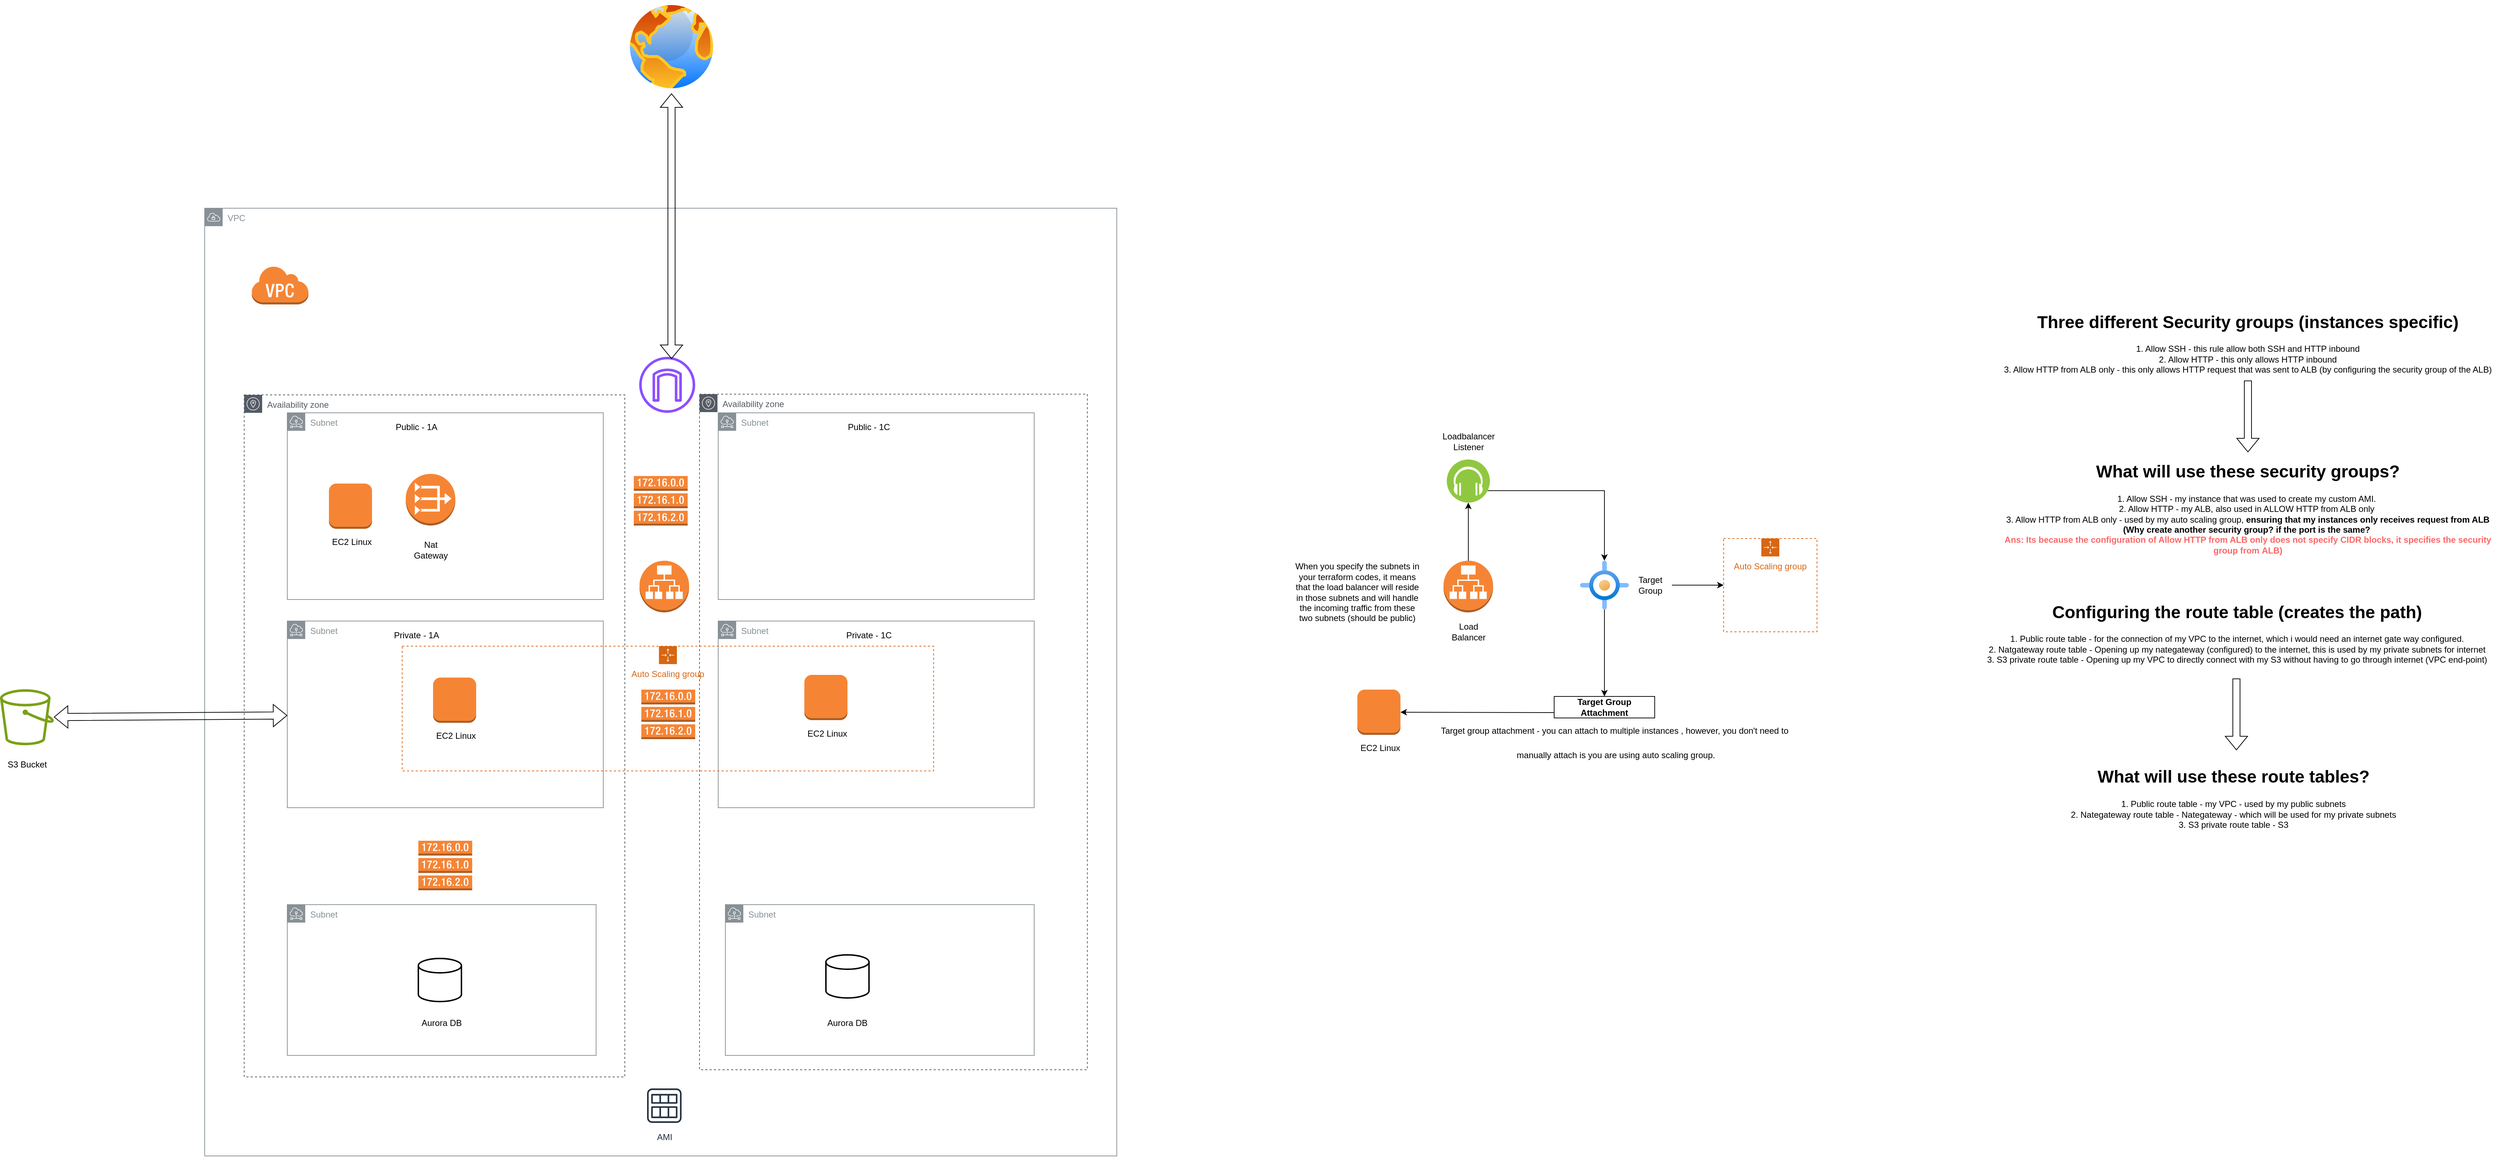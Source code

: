<mxfile version="24.7.6">
  <diagram name="Page-1" id="p9HYjWT8tbd6QwJP4l6s">
    <mxGraphModel dx="2735" dy="2449" grid="1" gridSize="10" guides="1" tooltips="1" connect="1" arrows="1" fold="1" page="1" pageScale="1" pageWidth="827" pageHeight="1169" math="0" shadow="0">
      <root>
        <mxCell id="0" />
        <mxCell id="1" parent="0" />
        <mxCell id="Vkwi1uemp1FhmpMpcFgj-1" value="" style="outlineConnect=0;dashed=0;verticalLabelPosition=bottom;verticalAlign=top;align=center;html=1;shape=mxgraph.aws3.virtual_private_cloud;fillColor=#F58534;gradientColor=none;" parent="1" vertex="1">
          <mxGeometry x="130" y="70" width="79.5" height="54" as="geometry" />
        </mxCell>
        <mxCell id="Vkwi1uemp1FhmpMpcFgj-2" value="VPC" style="sketch=0;outlineConnect=0;gradientColor=none;html=1;whiteSpace=wrap;fontSize=12;fontStyle=0;shape=mxgraph.aws4.group;grIcon=mxgraph.aws4.group_vpc;strokeColor=#879196;fillColor=none;verticalAlign=top;align=left;spacingLeft=30;fontColor=#879196;dashed=0;" parent="1" vertex="1">
          <mxGeometry x="65" y="-10" width="1270" height="1320" as="geometry" />
        </mxCell>
        <mxCell id="Vkwi1uemp1FhmpMpcFgj-3" value="Subnet" style="sketch=0;outlineConnect=0;gradientColor=none;html=1;whiteSpace=wrap;fontSize=12;fontStyle=0;shape=mxgraph.aws4.group;grIcon=mxgraph.aws4.group_subnet;strokeColor=#879196;fillColor=none;verticalAlign=top;align=left;spacingLeft=30;fontColor=#879196;dashed=0;" parent="1" vertex="1">
          <mxGeometry x="180" y="275" width="440" height="260" as="geometry" />
        </mxCell>
        <mxCell id="Vkwi1uemp1FhmpMpcFgj-4" value="Subnet" style="sketch=0;outlineConnect=0;gradientColor=none;html=1;whiteSpace=wrap;fontSize=12;fontStyle=0;shape=mxgraph.aws4.group;grIcon=mxgraph.aws4.group_subnet;strokeColor=#879196;fillColor=none;verticalAlign=top;align=left;spacingLeft=30;fontColor=#879196;dashed=0;" parent="1" vertex="1">
          <mxGeometry x="180" y="565" width="440" height="260" as="geometry" />
        </mxCell>
        <mxCell id="Vkwi1uemp1FhmpMpcFgj-5" value="Subnet" style="sketch=0;outlineConnect=0;gradientColor=none;html=1;whiteSpace=wrap;fontSize=12;fontStyle=0;shape=mxgraph.aws4.group;grIcon=mxgraph.aws4.group_subnet;strokeColor=#879196;fillColor=none;verticalAlign=top;align=left;spacingLeft=30;fontColor=#879196;dashed=0;" parent="1" vertex="1">
          <mxGeometry x="780" y="275" width="440" height="260" as="geometry" />
        </mxCell>
        <mxCell id="Vkwi1uemp1FhmpMpcFgj-6" value="Subnet" style="sketch=0;outlineConnect=0;gradientColor=none;html=1;whiteSpace=wrap;fontSize=12;fontStyle=0;shape=mxgraph.aws4.group;grIcon=mxgraph.aws4.group_subnet;strokeColor=#879196;fillColor=none;verticalAlign=top;align=left;spacingLeft=30;fontColor=#879196;dashed=0;" parent="1" vertex="1">
          <mxGeometry x="780" y="565" width="440" height="260" as="geometry" />
        </mxCell>
        <mxCell id="Vkwi1uemp1FhmpMpcFgj-7" value="Availability zone" style="sketch=0;outlineConnect=0;gradientColor=none;html=1;whiteSpace=wrap;fontSize=12;fontStyle=0;shape=mxgraph.aws4.group;grIcon=mxgraph.aws4.group_availability_zone;strokeColor=#545B64;fillColor=none;verticalAlign=top;align=left;spacingLeft=30;fontColor=#545B64;dashed=1;" parent="1" vertex="1">
          <mxGeometry x="120" y="250" width="530" height="950" as="geometry" />
        </mxCell>
        <mxCell id="Vkwi1uemp1FhmpMpcFgj-8" value="Availability zone" style="sketch=0;outlineConnect=0;gradientColor=none;html=1;whiteSpace=wrap;fontSize=12;fontStyle=0;shape=mxgraph.aws4.group;grIcon=mxgraph.aws4.group_availability_zone;strokeColor=#545B64;fillColor=none;verticalAlign=top;align=left;spacingLeft=30;fontColor=#545B64;dashed=1;" parent="1" vertex="1">
          <mxGeometry x="754" y="249" width="540" height="941" as="geometry" />
        </mxCell>
        <mxCell id="Vkwi1uemp1FhmpMpcFgj-9" value="" style="sketch=0;outlineConnect=0;fontColor=#232F3E;gradientColor=none;fillColor=#8C4FFF;strokeColor=none;dashed=0;verticalLabelPosition=bottom;verticalAlign=top;align=center;html=1;fontSize=12;fontStyle=0;aspect=fixed;pointerEvents=1;shape=mxgraph.aws4.internet_gateway;" parent="1" vertex="1">
          <mxGeometry x="670" y="197" width="78" height="78" as="geometry" />
        </mxCell>
        <mxCell id="Vkwi1uemp1FhmpMpcFgj-10" value="" style="image;aspect=fixed;perimeter=ellipsePerimeter;html=1;align=center;shadow=0;dashed=0;spacingTop=3;image=img/lib/active_directory/internet_globe.svg;" parent="1" vertex="1">
          <mxGeometry x="650" y="-300" width="130" height="130" as="geometry" />
        </mxCell>
        <mxCell id="Vkwi1uemp1FhmpMpcFgj-11" value="" style="shape=flexArrow;endArrow=classic;startArrow=classic;html=1;rounded=0;entryX=0.5;entryY=1;entryDx=0;entryDy=0;" parent="1" target="Vkwi1uemp1FhmpMpcFgj-10" edge="1">
          <mxGeometry width="100" height="100" relative="1" as="geometry">
            <mxPoint x="715" y="200" as="sourcePoint" />
            <mxPoint x="790" y="380" as="targetPoint" />
          </mxGeometry>
        </mxCell>
        <mxCell id="LoJhDoDqKrCYPIB8af0b-3" value="" style="group" parent="1" vertex="1" connectable="0">
          <mxGeometry x="-220" y="660" width="75" height="120" as="geometry" />
        </mxCell>
        <mxCell id="LoJhDoDqKrCYPIB8af0b-1" value="" style="sketch=0;outlineConnect=0;fontColor=#232F3E;gradientColor=none;fillColor=#7AA116;strokeColor=none;dashed=0;verticalLabelPosition=bottom;verticalAlign=top;align=center;html=1;fontSize=12;fontStyle=0;aspect=fixed;pointerEvents=1;shape=mxgraph.aws4.bucket;" parent="LoJhDoDqKrCYPIB8af0b-3" vertex="1">
          <mxGeometry width="75" height="78" as="geometry" />
        </mxCell>
        <mxCell id="LoJhDoDqKrCYPIB8af0b-2" value="S3 Bucket" style="text;html=1;align=center;verticalAlign=middle;whiteSpace=wrap;rounded=0;" parent="LoJhDoDqKrCYPIB8af0b-3" vertex="1">
          <mxGeometry x="7.5" y="90" width="60" height="30" as="geometry" />
        </mxCell>
        <mxCell id="LoJhDoDqKrCYPIB8af0b-7" value="Private - 1A" style="text;html=1;align=center;verticalAlign=middle;whiteSpace=wrap;rounded=0;" parent="1" vertex="1">
          <mxGeometry x="250" y="570" width="220" height="30" as="geometry" />
        </mxCell>
        <mxCell id="LoJhDoDqKrCYPIB8af0b-8" value="Private - 1C" style="text;html=1;align=center;verticalAlign=middle;whiteSpace=wrap;rounded=0;" parent="1" vertex="1">
          <mxGeometry x="880" y="570" width="220" height="30" as="geometry" />
        </mxCell>
        <mxCell id="LoJhDoDqKrCYPIB8af0b-9" value="Public - 1A" style="text;html=1;align=center;verticalAlign=middle;whiteSpace=wrap;rounded=0;" parent="1" vertex="1">
          <mxGeometry x="250" y="280" width="220" height="30" as="geometry" />
        </mxCell>
        <mxCell id="LoJhDoDqKrCYPIB8af0b-10" value="Public - 1C" style="text;html=1;align=center;verticalAlign=middle;whiteSpace=wrap;rounded=0;" parent="1" vertex="1">
          <mxGeometry x="880" y="280" width="220" height="30" as="geometry" />
        </mxCell>
        <mxCell id="LoJhDoDqKrCYPIB8af0b-11" value="" style="outlineConnect=0;dashed=0;verticalLabelPosition=bottom;verticalAlign=top;align=center;html=1;shape=mxgraph.aws3.route_table;fillColor=#F58536;gradientColor=none;" parent="1" vertex="1">
          <mxGeometry x="662.5" y="363" width="75" height="69" as="geometry" />
        </mxCell>
        <mxCell id="LoJhDoDqKrCYPIB8af0b-12" value="" style="outlineConnect=0;dashed=0;verticalLabelPosition=bottom;verticalAlign=top;align=center;html=1;shape=mxgraph.aws3.route_table;fillColor=#F58536;gradientColor=none;" parent="1" vertex="1">
          <mxGeometry x="673" y="660.5" width="75" height="69" as="geometry" />
        </mxCell>
        <mxCell id="LoJhDoDqKrCYPIB8af0b-15" value="" style="group" parent="1" vertex="1" connectable="0">
          <mxGeometry x="345" y="360" width="69" height="121" as="geometry" />
        </mxCell>
        <mxCell id="LoJhDoDqKrCYPIB8af0b-13" value="" style="outlineConnect=0;dashed=0;verticalLabelPosition=bottom;verticalAlign=top;align=center;html=1;shape=mxgraph.aws3.vpc_nat_gateway;fillColor=#F58534;gradientColor=none;" parent="LoJhDoDqKrCYPIB8af0b-15" vertex="1">
          <mxGeometry width="69" height="72" as="geometry" />
        </mxCell>
        <mxCell id="LoJhDoDqKrCYPIB8af0b-14" value="Nat Gateway" style="text;html=1;align=center;verticalAlign=middle;whiteSpace=wrap;rounded=0;" parent="LoJhDoDqKrCYPIB8af0b-15" vertex="1">
          <mxGeometry x="4.5" y="91" width="60" height="30" as="geometry" />
        </mxCell>
        <mxCell id="LoJhDoDqKrCYPIB8af0b-21" value="" style="shape=flexArrow;endArrow=classic;startArrow=classic;html=1;rounded=0;" parent="1" source="LoJhDoDqKrCYPIB8af0b-1" target="Vkwi1uemp1FhmpMpcFgj-4" edge="1">
          <mxGeometry width="100" height="100" relative="1" as="geometry">
            <mxPoint x="683" y="705" as="sourcePoint" />
            <mxPoint x="630" y="705" as="targetPoint" />
          </mxGeometry>
        </mxCell>
        <mxCell id="LoJhDoDqKrCYPIB8af0b-22" value="" style="outlineConnect=0;dashed=0;verticalLabelPosition=bottom;verticalAlign=top;align=center;html=1;shape=mxgraph.aws3.route_table;fillColor=#F58536;gradientColor=none;" parent="1" vertex="1">
          <mxGeometry x="362.5" y="871" width="75" height="69" as="geometry" />
        </mxCell>
        <mxCell id="LoJhDoDqKrCYPIB8af0b-24" value="AMI" style="sketch=0;outlineConnect=0;fontColor=#232F3E;gradientColor=none;strokeColor=#232F3E;fillColor=#ffffff;dashed=0;verticalLabelPosition=bottom;verticalAlign=top;align=center;html=1;fontSize=12;fontStyle=0;aspect=fixed;shape=mxgraph.aws4.resourceIcon;resIcon=mxgraph.aws4.ami;" parent="1" vertex="1">
          <mxGeometry x="675" y="1210" width="60" height="60" as="geometry" />
        </mxCell>
        <mxCell id="ZKf3yMH0BYkcKzKcejfR-6" value="" style="group" parent="1" vertex="1" connectable="0">
          <mxGeometry x="238" y="373.5" width="62" height="96.5" as="geometry" />
        </mxCell>
        <mxCell id="ZKf3yMH0BYkcKzKcejfR-1" value="" style="outlineConnect=0;dashed=0;verticalLabelPosition=bottom;verticalAlign=top;align=center;html=1;shape=mxgraph.aws3.instance;fillColor=#F58534;gradientColor=none;" parent="ZKf3yMH0BYkcKzKcejfR-6" vertex="1">
          <mxGeometry width="60" height="63" as="geometry" />
        </mxCell>
        <mxCell id="ZKf3yMH0BYkcKzKcejfR-2" value="EC2 Linux" style="text;html=1;align=center;verticalAlign=middle;whiteSpace=wrap;rounded=0;" parent="ZKf3yMH0BYkcKzKcejfR-6" vertex="1">
          <mxGeometry x="2" y="66.5" width="60" height="30" as="geometry" />
        </mxCell>
        <mxCell id="ZKf3yMH0BYkcKzKcejfR-7" value="" style="outlineConnect=0;dashed=0;verticalLabelPosition=bottom;verticalAlign=top;align=center;html=1;shape=mxgraph.aws3.application_load_balancer;fillColor=#F58534;gradientColor=none;" parent="1" vertex="1">
          <mxGeometry x="670.5" y="481" width="69" height="72" as="geometry" />
        </mxCell>
        <mxCell id="ZKf3yMH0BYkcKzKcejfR-21" style="edgeStyle=orthogonalEdgeStyle;rounded=0;orthogonalLoop=1;jettySize=auto;html=1;" parent="1" source="ZKf3yMH0BYkcKzKcejfR-8" target="ZKf3yMH0BYkcKzKcejfR-9" edge="1">
          <mxGeometry relative="1" as="geometry">
            <mxPoint x="1824.5" y="460" as="targetPoint" />
          </mxGeometry>
        </mxCell>
        <mxCell id="ZKf3yMH0BYkcKzKcejfR-16" value="" style="group" parent="1" vertex="1" connectable="0">
          <mxGeometry x="1670" y="660.5" width="62" height="96.5" as="geometry" />
        </mxCell>
        <mxCell id="ZKf3yMH0BYkcKzKcejfR-17" value="" style="outlineConnect=0;dashed=0;verticalLabelPosition=bottom;verticalAlign=top;align=center;html=1;shape=mxgraph.aws3.instance;fillColor=#F58534;gradientColor=none;" parent="ZKf3yMH0BYkcKzKcejfR-16" vertex="1">
          <mxGeometry width="60" height="63" as="geometry" />
        </mxCell>
        <mxCell id="ZKf3yMH0BYkcKzKcejfR-18" value="EC2 Linux&lt;span style=&quot;color: rgba(0, 0, 0, 0); font-family: monospace; font-size: 0px; text-align: start; text-wrap: nowrap;&quot;&gt;%3CmxGraphModel%3E%3Croot%3E%3CmxCell%20id%3D%220%22%2F%3E%3CmxCell%20id%3D%221%22%20parent%3D%220%22%2F%3E%3CmxCell%20id%3D%222%22%20value%3D%22%22%20style%3D%22group%22%20vertex%3D%221%22%20connectable%3D%220%22%20parent%3D%221%22%3E%3CmxGeometry%20x%3D%221790%22%20y%3D%22660.5%22%20width%3D%2262%22%20height%3D%2296.5%22%20as%3D%22geometry%22%2F%3E%3C%2FmxCell%3E%3CmxCell%20id%3D%223%22%20value%3D%22%22%20style%3D%22outlineConnect%3D0%3Bdashed%3D0%3BverticalLabelPosition%3Dbottom%3BverticalAlign%3Dtop%3Balign%3Dcenter%3Bhtml%3D1%3Bshape%3Dmxgraph.aws3.instance%3BfillColor%3D%23F58534%3BgradientColor%3Dnone%3B%22%20vertex%3D%221%22%20parent%3D%222%22%3E%3CmxGeometry%20width%3D%2260%22%20height%3D%2263%22%20as%3D%22geometry%22%2F%3E%3C%2FmxCell%3E%3CmxCell%20id%3D%224%22%20value%3D%22EC2%20Linux%22%20style%3D%22text%3Bhtml%3D1%3Balign%3Dcenter%3BverticalAlign%3Dmiddle%3BwhiteSpace%3Dwrap%3Brounded%3D0%3B%22%20vertex%3D%221%22%20parent%3D%222%22%3E%3CmxGeometry%20x%3D%222%22%20y%3D%2266.5%22%20width%3D%2260%22%20height%3D%2230%22%20as%3D%22geometry%22%2F%3E%3C%2FmxCell%3E%3C%2Froot%3E%3C%2FmxGraphModel%3E&lt;/span&gt;" style="text;html=1;align=center;verticalAlign=middle;whiteSpace=wrap;rounded=0;" parent="ZKf3yMH0BYkcKzKcejfR-16" vertex="1">
          <mxGeometry x="2" y="66.5" width="60" height="30" as="geometry" />
        </mxCell>
        <mxCell id="ZKf3yMH0BYkcKzKcejfR-19" value="Target Group Attachment" style="fontStyle=1;whiteSpace=wrap;html=1;" parent="1" vertex="1">
          <mxGeometry x="1944" y="670" width="140" height="30" as="geometry" />
        </mxCell>
        <mxCell id="ZKf3yMH0BYkcKzKcejfR-24" value="" style="endArrow=classic;html=1;rounded=0;entryX=0.5;entryY=0;entryDx=0;entryDy=0;" parent="1" source="ZKf3yMH0BYkcKzKcejfR-15" target="ZKf3yMH0BYkcKzKcejfR-19" edge="1">
          <mxGeometry width="50" height="50" relative="1" as="geometry">
            <mxPoint x="1910" y="590" as="sourcePoint" />
            <mxPoint x="1960" y="540" as="targetPoint" />
          </mxGeometry>
        </mxCell>
        <mxCell id="ZKf3yMH0BYkcKzKcejfR-25" value="" style="endArrow=classic;html=1;rounded=0;entryX=1;entryY=0.5;entryDx=0;entryDy=0;exitX=0;exitY=0.75;exitDx=0;exitDy=0;entryPerimeter=0;" parent="1" source="ZKf3yMH0BYkcKzKcejfR-19" target="ZKf3yMH0BYkcKzKcejfR-17" edge="1">
          <mxGeometry width="50" height="50" relative="1" as="geometry">
            <mxPoint x="2027" y="559" as="sourcePoint" />
            <mxPoint x="2040" y="690" as="targetPoint" />
          </mxGeometry>
        </mxCell>
        <mxCell id="ZKf3yMH0BYkcKzKcejfR-26" style="edgeStyle=orthogonalEdgeStyle;rounded=0;orthogonalLoop=1;jettySize=auto;html=1;exitX=1;exitY=0.75;exitDx=0;exitDy=0;" parent="1" source="ZKf3yMH0BYkcKzKcejfR-9" target="ZKf3yMH0BYkcKzKcejfR-15" edge="1">
          <mxGeometry relative="1" as="geometry">
            <mxPoint x="1835" y="410" as="targetPoint" />
            <mxPoint x="1835" y="491" as="sourcePoint" />
          </mxGeometry>
        </mxCell>
        <mxCell id="ZKf3yMH0BYkcKzKcejfR-35" value="" style="group" parent="1" vertex="1" connectable="0">
          <mxGeometry x="1790" y="481" width="69" height="114" as="geometry" />
        </mxCell>
        <mxCell id="ZKf3yMH0BYkcKzKcejfR-8" value="" style="outlineConnect=0;dashed=0;verticalLabelPosition=bottom;verticalAlign=top;align=center;html=1;shape=mxgraph.aws3.application_load_balancer;fillColor=#F58534;gradientColor=none;" parent="ZKf3yMH0BYkcKzKcejfR-35" vertex="1">
          <mxGeometry width="69" height="72" as="geometry" />
        </mxCell>
        <mxCell id="ZKf3yMH0BYkcKzKcejfR-33" value="Load Balancer" style="text;html=1;align=center;verticalAlign=middle;whiteSpace=wrap;rounded=0;" parent="ZKf3yMH0BYkcKzKcejfR-35" vertex="1">
          <mxGeometry x="4.5" y="84" width="60" height="30" as="geometry" />
        </mxCell>
        <mxCell id="ZKf3yMH0BYkcKzKcejfR-37" value="" style="group" parent="1" vertex="1" connectable="0">
          <mxGeometry x="1794.5" y="300" width="60" height="100" as="geometry" />
        </mxCell>
        <mxCell id="ZKf3yMH0BYkcKzKcejfR-9" value="" style="image;aspect=fixed;perimeter=ellipsePerimeter;html=1;align=center;shadow=0;dashed=0;fontColor=#4277BB;labelBackgroundColor=default;fontSize=12;spacingTop=3;image=img/lib/ibm/blockchain/event_listener.svg;" parent="ZKf3yMH0BYkcKzKcejfR-37" vertex="1">
          <mxGeometry y="40" width="60" height="60" as="geometry" />
        </mxCell>
        <mxCell id="ZKf3yMH0BYkcKzKcejfR-36" value="Loadbalancer Listener" style="text;html=1;align=center;verticalAlign=middle;whiteSpace=wrap;rounded=0;" parent="ZKf3yMH0BYkcKzKcejfR-37" vertex="1">
          <mxGeometry width="60" height="30" as="geometry" />
        </mxCell>
        <mxCell id="ZKf3yMH0BYkcKzKcejfR-39" value="" style="group" parent="1" vertex="1" connectable="0">
          <mxGeometry x="1980" y="481" width="128" height="68" as="geometry" />
        </mxCell>
        <mxCell id="ZKf3yMH0BYkcKzKcejfR-15" value="" style="image;aspect=fixed;html=1;points=[];align=center;fontSize=12;image=img/lib/azure2/other/Targets_Management.svg;" parent="ZKf3yMH0BYkcKzKcejfR-39" vertex="1">
          <mxGeometry width="68" height="68" as="geometry" />
        </mxCell>
        <mxCell id="ZKf3yMH0BYkcKzKcejfR-38" value="Target Group" style="text;html=1;align=center;verticalAlign=middle;whiteSpace=wrap;rounded=0;" parent="ZKf3yMH0BYkcKzKcejfR-39" vertex="1">
          <mxGeometry x="68" y="19" width="60" height="30" as="geometry" />
        </mxCell>
        <mxCell id="ZKf3yMH0BYkcKzKcejfR-43" value="When you specify the subnets in your terraform codes, it means that the load balancer will reside in those subnets and will handle the incoming traffic from these two subnets (should be public)" style="text;html=1;align=center;verticalAlign=middle;whiteSpace=wrap;rounded=0;" parent="1" vertex="1">
          <mxGeometry x="1580" y="510" width="180" height="30" as="geometry" />
        </mxCell>
        <mxCell id="ZKf3yMH0BYkcKzKcejfR-44" value="&lt;h1&gt;&lt;b&gt;Three different Security groups (instances specific)&lt;/b&gt;&lt;/h1&gt;&lt;div&gt;1. Allow SSH - this rule allow both SSH and HTTP inbound&lt;/div&gt;&lt;div&gt;2. Allow HTTP - this only allows HTTP inbound&lt;/div&gt;&lt;div&gt;3. Allow HTTP from ALB only - this only allows HTTP request that was sent to ALB (by configuring the security group of the ALB)&lt;/div&gt;" style="text;html=1;align=center;verticalAlign=middle;whiteSpace=wrap;rounded=0;" parent="1" vertex="1">
          <mxGeometry x="2560" y="110" width="700" height="120" as="geometry" />
        </mxCell>
        <mxCell id="ZKf3yMH0BYkcKzKcejfR-45" value="&lt;h1&gt;&lt;b&gt;Configuring the route table (creates the path)&lt;/b&gt;&lt;/h1&gt;&lt;div&gt;1. Public route table - for the connection of my VPC to the internet, which i would need an internet gate way configured.&lt;/div&gt;&lt;div&gt;2. Natgateway route table - Opening up my nategateway (configured) to the internet, this is used by my private subnets for internet&lt;/div&gt;&lt;div&gt;3. S3 private route table - Opening up my VPC to directly connect with my S3 without having to go through internet (VPC end-point)&lt;/div&gt;" style="text;html=1;align=center;verticalAlign=middle;whiteSpace=wrap;rounded=0;" parent="1" vertex="1">
          <mxGeometry x="2545" y="513.5" width="700" height="120" as="geometry" />
        </mxCell>
        <mxCell id="ZKf3yMH0BYkcKzKcejfR-46" value="" style="shape=flexArrow;endArrow=classic;html=1;rounded=0;exitX=0.5;exitY=1;exitDx=0;exitDy=0;" parent="1" source="ZKf3yMH0BYkcKzKcejfR-44" edge="1">
          <mxGeometry width="50" height="50" relative="1" as="geometry">
            <mxPoint x="2730" y="370" as="sourcePoint" />
            <mxPoint x="2910" y="330" as="targetPoint" />
          </mxGeometry>
        </mxCell>
        <mxCell id="ZKf3yMH0BYkcKzKcejfR-47" value="&lt;h1&gt;&lt;b&gt;What will use these security groups?&lt;/b&gt;&lt;/h1&gt;&lt;div&gt;1. Allow SSH - my instance that was used to create my custom AMI.&amp;nbsp;&lt;/div&gt;&lt;div&gt;2. Allow HTTP - my ALB, also used in ALLOW HTTP from ALB only&amp;nbsp;&lt;/div&gt;&lt;div&gt;3. Allow HTTP from ALB only - used by my auto scaling group,&lt;b&gt; ensuring that my instances only receives request from ALB (Why create another security group? if the port is the same?&amp;nbsp;&lt;/b&gt;&lt;/div&gt;&lt;div&gt;&lt;font color=&quot;#ff6666&quot;&gt;&lt;b&gt;Ans: Its because the configuration of Allow HTTP from ALB only does not specify CIDR blocks, it specifies the security group from&lt;/b&gt; &lt;b&gt;ALB)&lt;/b&gt;&lt;/font&gt;&lt;/div&gt;" style="text;html=1;align=center;verticalAlign=middle;whiteSpace=wrap;rounded=0;" parent="1" vertex="1">
          <mxGeometry x="2560" y="340" width="700" height="120" as="geometry" />
        </mxCell>
        <mxCell id="ZKf3yMH0BYkcKzKcejfR-48" value="&lt;h1&gt;&lt;span style=&quot;font-size: 12px; font-weight: 400;&quot;&gt;Target group attachment - you can attach to multiple instances , however, you don&#39;t need to&amp;nbsp;&lt;/span&gt;&lt;/h1&gt;&lt;div&gt;&lt;span style=&quot;font-size: 12px; font-weight: 400;&quot;&gt;manually attach is you are using auto scaling group.&lt;/span&gt;&lt;/div&gt;" style="text;html=1;align=center;verticalAlign=middle;whiteSpace=wrap;rounded=0;" parent="1" vertex="1">
          <mxGeometry x="1680" y="660.5" width="700" height="120" as="geometry" />
        </mxCell>
        <mxCell id="ZKf3yMH0BYkcKzKcejfR-50" value="Auto Scaling group" style="points=[[0,0],[0.25,0],[0.5,0],[0.75,0],[1,0],[1,0.25],[1,0.5],[1,0.75],[1,1],[0.75,1],[0.5,1],[0.25,1],[0,1],[0,0.75],[0,0.5],[0,0.25]];outlineConnect=0;gradientColor=none;html=1;whiteSpace=wrap;fontSize=12;fontStyle=0;container=1;pointerEvents=0;collapsible=0;recursiveResize=0;shape=mxgraph.aws4.groupCenter;grIcon=mxgraph.aws4.group_auto_scaling_group;grStroke=1;strokeColor=#D86613;fillColor=none;verticalAlign=top;align=center;fontColor=#D86613;dashed=1;spacingTop=25;" parent="1" vertex="1">
          <mxGeometry x="2180" y="450" width="130" height="130" as="geometry" />
        </mxCell>
        <mxCell id="ZKf3yMH0BYkcKzKcejfR-51" style="edgeStyle=orthogonalEdgeStyle;rounded=0;orthogonalLoop=1;jettySize=auto;html=1;entryX=0;entryY=0.5;entryDx=0;entryDy=0;exitX=1;exitY=0.5;exitDx=0;exitDy=0;" parent="1" source="ZKf3yMH0BYkcKzKcejfR-38" target="ZKf3yMH0BYkcKzKcejfR-50" edge="1">
          <mxGeometry relative="1" as="geometry">
            <mxPoint x="1835" y="410" as="targetPoint" />
            <mxPoint x="2030" y="520" as="sourcePoint" />
          </mxGeometry>
        </mxCell>
        <mxCell id="ZKf3yMH0BYkcKzKcejfR-52" value="" style="shape=flexArrow;endArrow=classic;html=1;rounded=0;exitX=0.5;exitY=1;exitDx=0;exitDy=0;" parent="1" edge="1">
          <mxGeometry width="50" height="50" relative="1" as="geometry">
            <mxPoint x="2894" y="645" as="sourcePoint" />
            <mxPoint x="2894" y="745" as="targetPoint" />
          </mxGeometry>
        </mxCell>
        <mxCell id="ZKf3yMH0BYkcKzKcejfR-53" value="&lt;h1&gt;&lt;b&gt;What will use these route tables?&lt;/b&gt;&lt;/h1&gt;&lt;div&gt;1. Public route table - my VPC - used by my public subnets&lt;/div&gt;&lt;div&gt;2. Nategateway route table - Nategateway - which will be used for my private subnets&lt;/div&gt;&lt;div&gt;3. S3 private route table - S3&lt;/div&gt;&lt;div&gt;&lt;br&gt;&lt;/div&gt;" style="text;html=1;align=center;verticalAlign=middle;whiteSpace=wrap;rounded=0;" parent="1" vertex="1">
          <mxGeometry x="2540" y="751" width="700" height="120" as="geometry" />
        </mxCell>
        <mxCell id="ZKf3yMH0BYkcKzKcejfR-54" value="Auto Scaling group" style="points=[[0,0],[0.25,0],[0.5,0],[0.75,0],[1,0],[1,0.25],[1,0.5],[1,0.75],[1,1],[0.75,1],[0.5,1],[0.25,1],[0,1],[0,0.75],[0,0.5],[0,0.25]];outlineConnect=0;gradientColor=none;html=1;whiteSpace=wrap;fontSize=12;fontStyle=0;container=1;pointerEvents=0;collapsible=0;recursiveResize=0;shape=mxgraph.aws4.groupCenter;grIcon=mxgraph.aws4.group_auto_scaling_group;grStroke=1;strokeColor=#D86613;fillColor=none;verticalAlign=top;align=center;fontColor=#D86613;dashed=1;spacingTop=25;" parent="1" vertex="1">
          <mxGeometry x="340" y="600" width="740" height="173.75" as="geometry" />
        </mxCell>
        <mxCell id="ZKf3yMH0BYkcKzKcejfR-57" value="" style="group" parent="ZKf3yMH0BYkcKzKcejfR-54" vertex="1" connectable="0">
          <mxGeometry x="43" y="43.75" width="62" height="96.5" as="geometry" />
        </mxCell>
        <mxCell id="ZKf3yMH0BYkcKzKcejfR-58" value="" style="outlineConnect=0;dashed=0;verticalLabelPosition=bottom;verticalAlign=top;align=center;html=1;shape=mxgraph.aws3.instance;fillColor=#F58534;gradientColor=none;" parent="ZKf3yMH0BYkcKzKcejfR-57" vertex="1">
          <mxGeometry width="60" height="63" as="geometry" />
        </mxCell>
        <mxCell id="ZKf3yMH0BYkcKzKcejfR-59" value="EC2 Linux" style="text;html=1;align=center;verticalAlign=middle;whiteSpace=wrap;rounded=0;" parent="ZKf3yMH0BYkcKzKcejfR-57" vertex="1">
          <mxGeometry x="2" y="66.5" width="60" height="30" as="geometry" />
        </mxCell>
        <mxCell id="ZKf3yMH0BYkcKzKcejfR-60" value="" style="group" parent="1" vertex="1" connectable="0">
          <mxGeometry x="900" y="640" width="62" height="96.5" as="geometry" />
        </mxCell>
        <mxCell id="ZKf3yMH0BYkcKzKcejfR-61" value="" style="outlineConnect=0;dashed=0;verticalLabelPosition=bottom;verticalAlign=top;align=center;html=1;shape=mxgraph.aws3.instance;fillColor=#F58534;gradientColor=none;" parent="ZKf3yMH0BYkcKzKcejfR-60" vertex="1">
          <mxGeometry width="60" height="63" as="geometry" />
        </mxCell>
        <mxCell id="ZKf3yMH0BYkcKzKcejfR-62" value="EC2 Linux" style="text;html=1;align=center;verticalAlign=middle;whiteSpace=wrap;rounded=0;" parent="ZKf3yMH0BYkcKzKcejfR-60" vertex="1">
          <mxGeometry x="2" y="66.5" width="60" height="30" as="geometry" />
        </mxCell>
        <mxCell id="D2L__r_n35Gd6bMt3q1b-1" value="Subnet" style="sketch=0;outlineConnect=0;gradientColor=none;html=1;whiteSpace=wrap;fontSize=12;fontStyle=0;shape=mxgraph.aws4.group;grIcon=mxgraph.aws4.group_subnet;strokeColor=#879196;fillColor=none;verticalAlign=top;align=left;spacingLeft=30;fontColor=#879196;dashed=0;" vertex="1" parent="1">
          <mxGeometry x="180" y="960" width="430" height="210" as="geometry" />
        </mxCell>
        <mxCell id="D2L__r_n35Gd6bMt3q1b-2" value="Subnet" style="sketch=0;outlineConnect=0;gradientColor=none;html=1;whiteSpace=wrap;fontSize=12;fontStyle=0;shape=mxgraph.aws4.group;grIcon=mxgraph.aws4.group_subnet;strokeColor=#879196;fillColor=none;verticalAlign=top;align=left;spacingLeft=30;fontColor=#879196;dashed=0;" vertex="1" parent="1">
          <mxGeometry x="790" y="960" width="430" height="210" as="geometry" />
        </mxCell>
        <mxCell id="D2L__r_n35Gd6bMt3q1b-3" value="" style="strokeWidth=2;html=1;shape=mxgraph.flowchart.database;whiteSpace=wrap;" vertex="1" parent="1">
          <mxGeometry x="362.5" y="1035" width="60" height="60" as="geometry" />
        </mxCell>
        <mxCell id="D2L__r_n35Gd6bMt3q1b-4" value="" style="strokeWidth=2;html=1;shape=mxgraph.flowchart.database;whiteSpace=wrap;" vertex="1" parent="1">
          <mxGeometry x="930" y="1030" width="60" height="60" as="geometry" />
        </mxCell>
        <mxCell id="D2L__r_n35Gd6bMt3q1b-5" value="Aurora DB" style="text;html=1;align=center;verticalAlign=middle;whiteSpace=wrap;rounded=0;" vertex="1" parent="1">
          <mxGeometry x="365" y="1110" width="60" height="30" as="geometry" />
        </mxCell>
        <mxCell id="D2L__r_n35Gd6bMt3q1b-6" value="Aurora DB" style="text;html=1;align=center;verticalAlign=middle;whiteSpace=wrap;rounded=0;" vertex="1" parent="1">
          <mxGeometry x="930" y="1110" width="60" height="30" as="geometry" />
        </mxCell>
      </root>
    </mxGraphModel>
  </diagram>
</mxfile>
